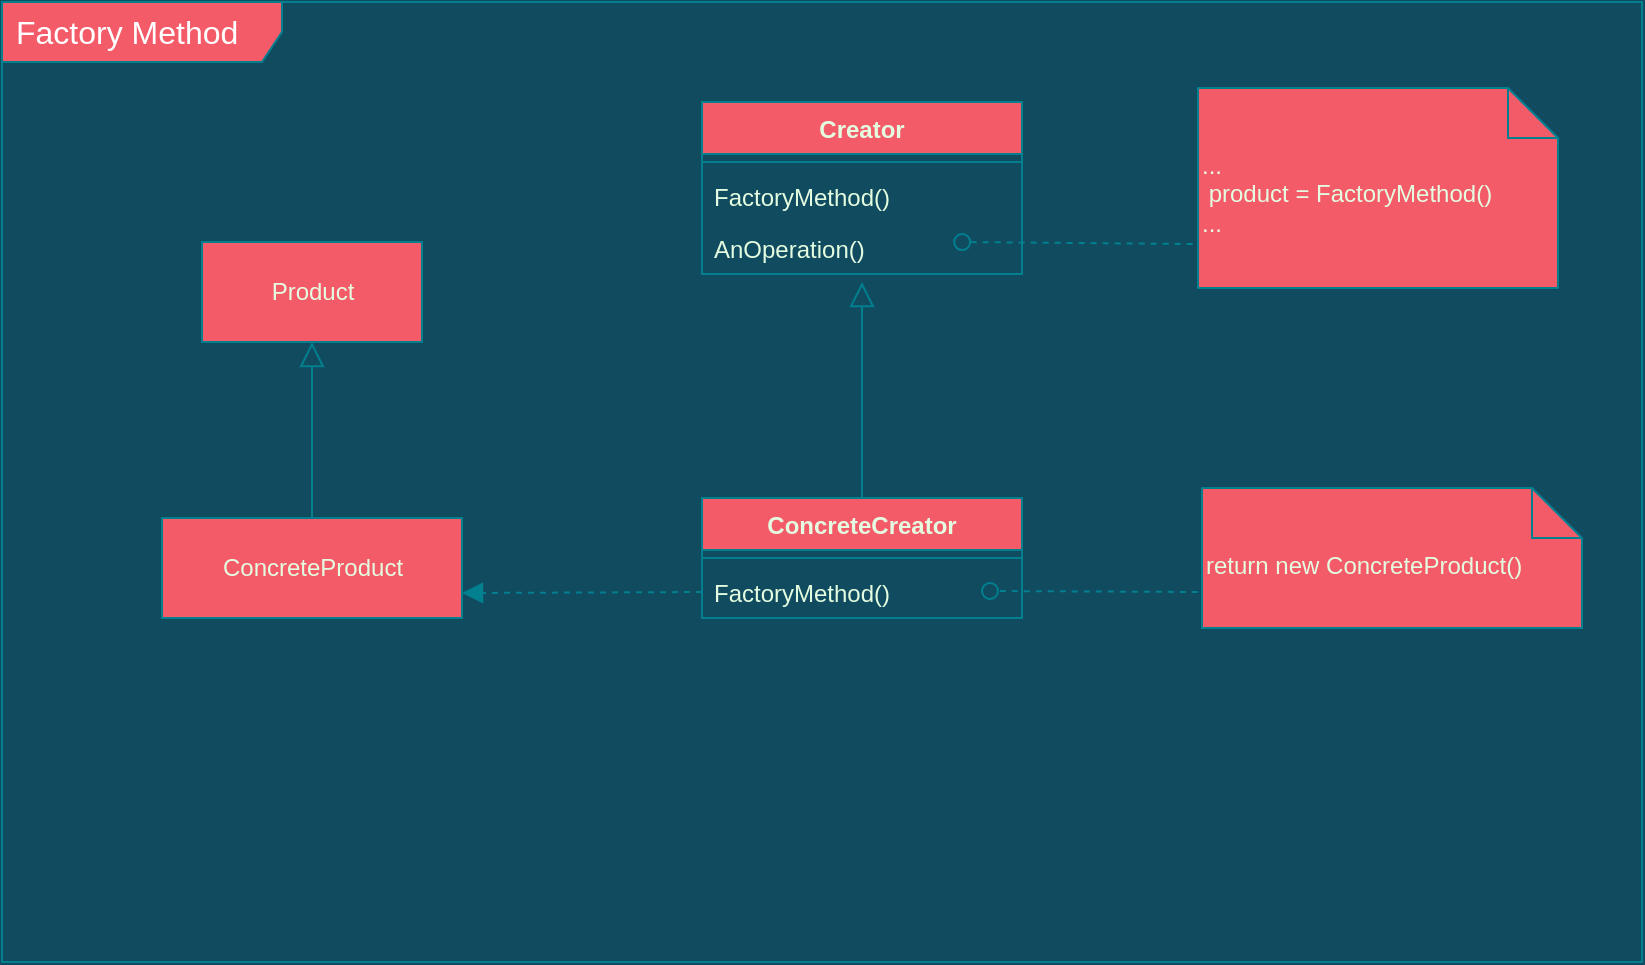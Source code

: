 <mxfile version="15.5.4" type="embed"><diagram id="F_gQ_7oDBF0sjKnGtIvj" name="Page-1"><mxGraphModel dx="1794" dy="848" grid="1" gridSize="10" guides="1" tooltips="1" connect="1" arrows="1" fold="1" page="1" pageScale="1" pageWidth="827" pageHeight="1169" background="#114B5F" math="0" shadow="0"><root><mxCell id="0"/><mxCell id="1" parent="0"/><mxCell id="82" value="&lt;span style=&quot;font-size: 16px&quot;&gt;&lt;font color=&quot;#ffffff&quot;&gt;Factory Method&lt;/font&gt;&lt;/span&gt;" style="shape=umlFrame;whiteSpace=wrap;html=1;width=140;height=30;boundedLbl=1;verticalAlign=middle;align=left;spacingLeft=5;fillColor=#F45B69;strokeColor=#028090;fontColor=#E4FDE1;" parent="1" vertex="1"><mxGeometry y="240" width="820" height="480" as="geometry"/></mxCell><mxCell id="110" value="Creator" style="swimlane;fontStyle=1;align=center;verticalAlign=top;childLayout=stackLayout;horizontal=1;startSize=26;horizontalStack=0;resizeParent=1;resizeParentMax=0;resizeLast=0;collapsible=1;marginBottom=0;fillColor=#F45B69;strokeColor=#028090;fontColor=#E4FDE1;" parent="1" vertex="1"><mxGeometry x="350" y="290" width="160" height="86" as="geometry"/></mxCell><mxCell id="111" value="" style="line;strokeWidth=1;fillColor=none;align=left;verticalAlign=middle;spacingTop=-1;spacingLeft=3;spacingRight=3;rotatable=0;labelPosition=right;points=[];portConstraint=eastwest;strokeColor=#028090;fontColor=#E4FDE1;labelBackgroundColor=#114B5F;" parent="110" vertex="1"><mxGeometry y="26" width="160" height="8" as="geometry"/></mxCell><mxCell id="112" value="FactoryMethod()" style="text;strokeColor=none;fillColor=none;align=left;verticalAlign=top;spacingLeft=4;spacingRight=4;overflow=hidden;rotatable=0;points=[[0,0.5],[1,0.5]];portConstraint=eastwest;fontColor=#E4FDE1;" parent="110" vertex="1"><mxGeometry y="34" width="160" height="26" as="geometry"/></mxCell><mxCell id="126" value="AnOperation()" style="text;strokeColor=none;fillColor=none;align=left;verticalAlign=top;spacingLeft=4;spacingRight=4;overflow=hidden;rotatable=0;points=[[0,0.5],[1,0.5]];portConstraint=eastwest;fontColor=#E4FDE1;" vertex="1" parent="110"><mxGeometry y="60" width="160" height="26" as="geometry"/></mxCell><mxCell id="113" value="ConcreteCreator" style="swimlane;fontStyle=1;align=center;verticalAlign=top;childLayout=stackLayout;horizontal=1;startSize=26;horizontalStack=0;resizeParent=1;resizeParentMax=0;resizeLast=0;collapsible=1;marginBottom=0;fillColor=#F45B69;strokeColor=#028090;fontColor=#E4FDE1;" parent="1" vertex="1"><mxGeometry x="350" y="488" width="160" height="60" as="geometry"/></mxCell><mxCell id="114" value="" style="line;strokeWidth=1;fillColor=none;align=left;verticalAlign=middle;spacingTop=-1;spacingLeft=3;spacingRight=3;rotatable=0;labelPosition=right;points=[];portConstraint=eastwest;strokeColor=#028090;fontColor=#E4FDE1;labelBackgroundColor=#114B5F;" parent="113" vertex="1"><mxGeometry y="26" width="160" height="8" as="geometry"/></mxCell><mxCell id="128" value="" style="endArrow=oval;dashed=1;endFill=0;endSize=8;html=1;rounded=0;exitX=-0.011;exitY=0.743;exitDx=0;exitDy=0;exitPerimeter=0;labelBackgroundColor=#114B5F;strokeColor=#028090;fontColor=#E4FDE1;" edge="1" parent="113" source="118"><mxGeometry width="160" relative="1" as="geometry"><mxPoint x="-16" y="46.5" as="sourcePoint"/><mxPoint x="144" y="46.5" as="targetPoint"/></mxGeometry></mxCell><mxCell id="115" value="FactoryMethod()" style="text;strokeColor=none;fillColor=none;align=left;verticalAlign=top;spacingLeft=4;spacingRight=4;overflow=hidden;rotatable=0;points=[[0,0.5],[1,0.5]];portConstraint=eastwest;fontColor=#E4FDE1;" parent="113" vertex="1"><mxGeometry y="34" width="160" height="26" as="geometry"/></mxCell><mxCell id="117" value="Product" style="html=1;rounded=0;sketch=0;fontColor=#E4FDE1;strokeColor=#028090;fillColor=#F45B69;" parent="1" vertex="1"><mxGeometry x="100" y="360" width="110" height="50" as="geometry"/></mxCell><mxCell id="118" value="return new ConcreteProduct()" style="shape=note2;boundedLbl=1;whiteSpace=wrap;html=1;size=25;verticalAlign=top;align=left;rounded=0;sketch=0;fontColor=#E4FDE1;strokeColor=#028090;fillColor=#F45B69;" parent="1" vertex="1"><mxGeometry x="600" y="483" width="190" height="70" as="geometry"/></mxCell><mxCell id="125" value="ConcreteProduct" style="html=1;rounded=0;sketch=0;fontColor=#E4FDE1;strokeColor=#028090;fillColor=#F45B69;" vertex="1" parent="1"><mxGeometry x="80" y="498" width="150" height="50" as="geometry"/></mxCell><mxCell id="127" value="...&amp;nbsp;&lt;br&gt;&amp;nbsp;product = FactoryMethod()&lt;br&gt;..." style="shape=note2;boundedLbl=1;whiteSpace=wrap;html=1;size=25;verticalAlign=top;align=left;rounded=0;sketch=0;fontColor=#E4FDE1;strokeColor=#028090;fillColor=#F45B69;" vertex="1" parent="1"><mxGeometry x="598" y="283" width="180" height="100" as="geometry"/></mxCell><mxCell id="129" value="" style="endArrow=oval;dashed=1;endFill=0;endSize=8;html=1;rounded=0;exitX=-0.015;exitY=0.78;exitDx=0;exitDy=0;exitPerimeter=0;entryX=0.813;entryY=0.385;entryDx=0;entryDy=0;entryPerimeter=0;labelBackgroundColor=#114B5F;strokeColor=#028090;fontColor=#E4FDE1;" edge="1" parent="1" source="127" target="126"><mxGeometry width="160" relative="1" as="geometry"><mxPoint x="607.91" y="545.01" as="sourcePoint"/><mxPoint x="504" y="544.5" as="targetPoint"/></mxGeometry></mxCell><mxCell id="130" value="" style="html=1;verticalAlign=bottom;labelBackgroundColor=none;endArrow=block;endFill=1;dashed=1;rounded=0;endSize=8;exitX=0;exitY=0.5;exitDx=0;exitDy=0;entryX=1;entryY=0.75;entryDx=0;entryDy=0;strokeColor=#028090;fontColor=#E4FDE1;" edge="1" parent="1" source="115" target="125"><mxGeometry width="160" relative="1" as="geometry"><mxPoint x="280" y="590" as="sourcePoint"/><mxPoint x="440" y="590" as="targetPoint"/></mxGeometry></mxCell><mxCell id="131" value="" style="html=1;verticalAlign=bottom;labelBackgroundColor=none;endArrow=block;endFill=0;rounded=0;endSize=10;entryX=0.5;entryY=1;entryDx=0;entryDy=0;exitX=0.5;exitY=0;exitDx=0;exitDy=0;strokeColor=#028090;fontColor=#E4FDE1;" edge="1" parent="1" source="125" target="117"><mxGeometry width="160" relative="1" as="geometry"><mxPoint x="152" y="490" as="sourcePoint"/><mxPoint x="310" y="460" as="targetPoint"/></mxGeometry></mxCell><mxCell id="132" value="" style="html=1;verticalAlign=bottom;labelBackgroundColor=none;endArrow=block;endFill=0;rounded=0;endSize=10;exitX=0.5;exitY=0;exitDx=0;exitDy=0;strokeColor=#028090;fontColor=#E4FDE1;" edge="1" parent="1" source="113"><mxGeometry width="160" relative="1" as="geometry"><mxPoint x="165" y="508" as="sourcePoint"/><mxPoint x="430" y="380" as="targetPoint"/></mxGeometry></mxCell></root></mxGraphModel></diagram></mxfile>